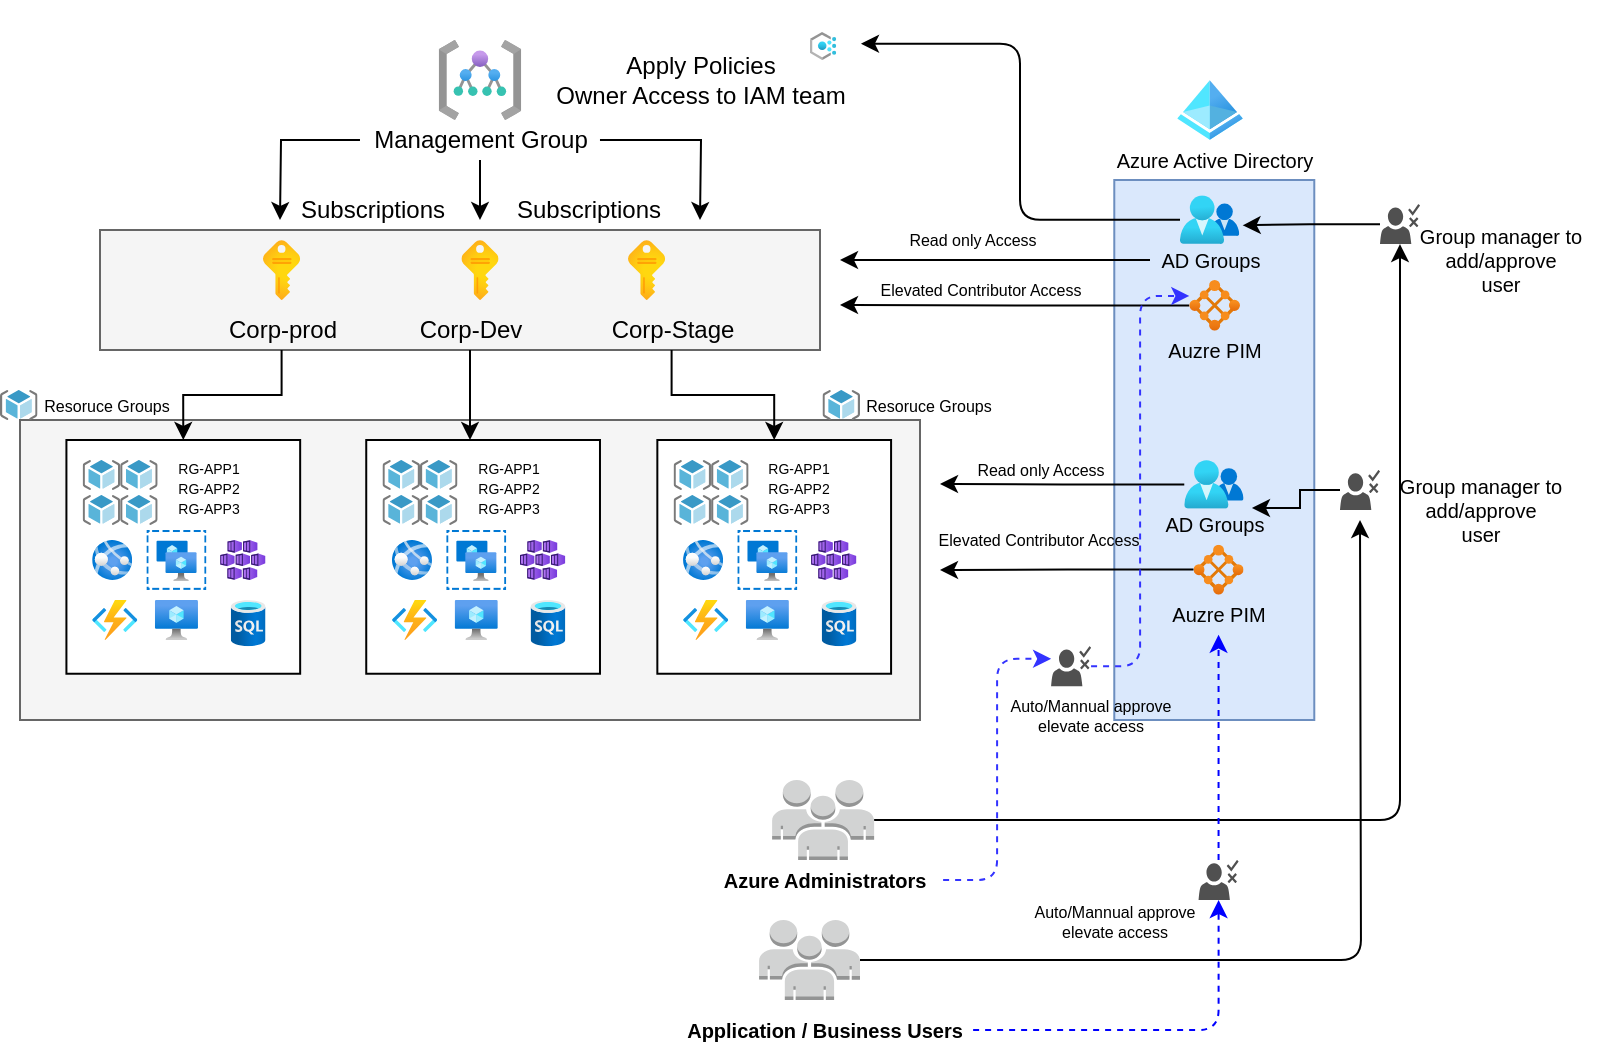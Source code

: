 <mxfile version="14.3.0" type="github"><diagram id="sxMJ_nap7cBqD4o1403F" name="Page-1"><mxGraphModel dx="782" dy="437" grid="1" gridSize="10" guides="1" tooltips="1" connect="1" arrows="1" fold="1" page="1" pageScale="1" pageWidth="1169" pageHeight="827" math="0" shadow="0"><root><mxCell id="0"/><mxCell id="1" parent="0"/><mxCell id="IpSXLrwP37XdnlG8DyKs-26" value="" style="rounded=0;whiteSpace=wrap;html=1;fontSize=8;fillColor=#f5f5f5;strokeColor=#666666;fontColor=#333333;" parent="1" vertex="1"><mxGeometry x="140" y="314" width="450" height="150" as="geometry"/></mxCell><mxCell id="IpSXLrwP37XdnlG8DyKs-18" value="" style="rounded=0;whiteSpace=wrap;html=1;fontSize=10;fillColor=#dae8fc;strokeColor=#6c8ebf;" parent="1" vertex="1"><mxGeometry x="687.14" y="194" width="100" height="270" as="geometry"/></mxCell><mxCell id="25LvW-JFgtDjOyR0rEGd-62" value="" style="whiteSpace=wrap;html=1;aspect=fixed;" parent="1" vertex="1"><mxGeometry x="163.21" y="324" width="116.87" height="116.87" as="geometry"/></mxCell><mxCell id="25LvW-JFgtDjOyR0rEGd-10" value="" style="rounded=0;whiteSpace=wrap;html=1;fillColor=#f5f5f5;strokeColor=#666666;fontColor=#333333;" parent="1" vertex="1"><mxGeometry x="180" y="219" width="360" height="60" as="geometry"/></mxCell><mxCell id="25LvW-JFgtDjOyR0rEGd-2" value="" style="aspect=fixed;html=1;points=[];align=center;image;fontSize=12;image=img/lib/azure2/general/Management_Groups.svg;" parent="1" vertex="1"><mxGeometry x="349.37" y="124" width="41.25" height="40" as="geometry"/></mxCell><mxCell id="25LvW-JFgtDjOyR0rEGd-26" style="edgeStyle=orthogonalEdgeStyle;rounded=0;orthogonalLoop=1;jettySize=auto;html=1;" parent="1" source="25LvW-JFgtDjOyR0rEGd-3" edge="1"><mxGeometry relative="1" as="geometry"><mxPoint x="270" y="214" as="targetPoint"/></mxGeometry></mxCell><mxCell id="25LvW-JFgtDjOyR0rEGd-27" style="edgeStyle=orthogonalEdgeStyle;rounded=0;orthogonalLoop=1;jettySize=auto;html=1;" parent="1" source="25LvW-JFgtDjOyR0rEGd-3" edge="1"><mxGeometry relative="1" as="geometry"><mxPoint x="369.99" y="214" as="targetPoint"/></mxGeometry></mxCell><mxCell id="25LvW-JFgtDjOyR0rEGd-122" style="edgeStyle=orthogonalEdgeStyle;rounded=0;orthogonalLoop=1;jettySize=auto;html=1;fontSize=7;" parent="1" source="25LvW-JFgtDjOyR0rEGd-3" edge="1"><mxGeometry relative="1" as="geometry"><mxPoint x="480" y="214" as="targetPoint"/></mxGeometry></mxCell><mxCell id="25LvW-JFgtDjOyR0rEGd-3" value="Management Group" style="text;html=1;align=center;verticalAlign=middle;resizable=0;points=[];autosize=1;" parent="1" vertex="1"><mxGeometry x="309.99" y="164" width="120" height="20" as="geometry"/></mxCell><mxCell id="25LvW-JFgtDjOyR0rEGd-52" style="edgeStyle=orthogonalEdgeStyle;rounded=0;orthogonalLoop=1;jettySize=auto;html=1;entryX=0.5;entryY=0;entryDx=0;entryDy=0;" parent="1" source="25LvW-JFgtDjOyR0rEGd-6" target="25LvW-JFgtDjOyR0rEGd-62" edge="1"><mxGeometry relative="1" as="geometry"><mxPoint x="130" y="314" as="targetPoint"/></mxGeometry></mxCell><mxCell id="25LvW-JFgtDjOyR0rEGd-6" value="Corp-prod" style="text;html=1;align=center;verticalAlign=middle;resizable=0;points=[];autosize=1;" parent="1" vertex="1"><mxGeometry x="235.78" y="259" width="70" height="20" as="geometry"/></mxCell><mxCell id="25LvW-JFgtDjOyR0rEGd-53" style="edgeStyle=orthogonalEdgeStyle;rounded=0;orthogonalLoop=1;jettySize=auto;html=1;" parent="1" source="25LvW-JFgtDjOyR0rEGd-7" edge="1"><mxGeometry relative="1" as="geometry"><mxPoint x="365" y="324" as="targetPoint"/></mxGeometry></mxCell><mxCell id="25LvW-JFgtDjOyR0rEGd-7" value="Corp-Dev" style="text;html=1;align=center;verticalAlign=middle;resizable=0;points=[];autosize=1;" parent="1" vertex="1"><mxGeometry x="330" y="259" width="70" height="20" as="geometry"/></mxCell><mxCell id="25LvW-JFgtDjOyR0rEGd-54" style="edgeStyle=orthogonalEdgeStyle;rounded=0;orthogonalLoop=1;jettySize=auto;html=1;entryX=0.5;entryY=0;entryDx=0;entryDy=0;" parent="1" source="25LvW-JFgtDjOyR0rEGd-8" target="25LvW-JFgtDjOyR0rEGd-107" edge="1"><mxGeometry relative="1" as="geometry"><mxPoint x="610" y="314" as="targetPoint"/></mxGeometry></mxCell><mxCell id="25LvW-JFgtDjOyR0rEGd-8" value="Corp-Stage" style="text;html=1;align=center;verticalAlign=middle;resizable=0;points=[];autosize=1;" parent="1" vertex="1"><mxGeometry x="425.78" y="259" width="80" height="20" as="geometry"/></mxCell><mxCell id="25LvW-JFgtDjOyR0rEGd-22" value="Apply Policies&lt;br&gt;Owner Access to IAM team" style="text;html=1;align=center;verticalAlign=middle;resizable=0;points=[];autosize=1;" parent="1" vertex="1"><mxGeometry x="400" y="129" width="160" height="30" as="geometry"/></mxCell><mxCell id="25LvW-JFgtDjOyR0rEGd-29" value="" style="aspect=fixed;html=1;points=[];align=center;image;fontSize=12;image=img/lib/azure2/general/Subscriptions.svg;" parent="1" vertex="1"><mxGeometry x="261.49" y="224" width="18.59" height="30" as="geometry"/></mxCell><mxCell id="25LvW-JFgtDjOyR0rEGd-30" value="" style="aspect=fixed;html=1;points=[];align=center;image;fontSize=12;image=img/lib/azure2/general/Subscriptions.svg;" parent="1" vertex="1"><mxGeometry x="360.7" y="224" width="18.59" height="30" as="geometry"/></mxCell><mxCell id="25LvW-JFgtDjOyR0rEGd-31" value="" style="aspect=fixed;html=1;points=[];align=center;image;fontSize=12;image=img/lib/azure2/general/Subscriptions.svg;" parent="1" vertex="1"><mxGeometry x="444" y="224" width="18.59" height="30" as="geometry"/></mxCell><mxCell id="25LvW-JFgtDjOyR0rEGd-32" value="Subscriptions" style="text;html=1;align=center;verticalAlign=middle;resizable=0;points=[];autosize=1;" parent="1" vertex="1"><mxGeometry x="270.7" y="199" width="90" height="20" as="geometry"/></mxCell><mxCell id="25LvW-JFgtDjOyR0rEGd-33" value="" style="aspect=fixed;html=1;points=[];align=center;image;fontSize=12;image=img/lib/mscae/ResourceGroup.svg;" parent="1" vertex="1"><mxGeometry x="171.33" y="334" width="18.75" height="15" as="geometry"/></mxCell><mxCell id="25LvW-JFgtDjOyR0rEGd-34" value="" style="aspect=fixed;html=1;points=[];align=center;image;fontSize=12;image=img/lib/mscae/ResourceGroup.svg;" parent="1" vertex="1"><mxGeometry x="190.08" y="351.5" width="18.75" height="15" as="geometry"/></mxCell><mxCell id="25LvW-JFgtDjOyR0rEGd-35" value="" style="aspect=fixed;html=1;points=[];align=center;image;fontSize=12;image=img/lib/mscae/ResourceGroup.svg;" parent="1" vertex="1"><mxGeometry x="171.33" y="351.5" width="18.75" height="15" as="geometry"/></mxCell><mxCell id="25LvW-JFgtDjOyR0rEGd-36" value="" style="aspect=fixed;html=1;points=[];align=center;image;fontSize=12;image=img/lib/mscae/ResourceGroup.svg;" parent="1" vertex="1"><mxGeometry x="190.08" y="334" width="18.75" height="15" as="geometry"/></mxCell><mxCell id="25LvW-JFgtDjOyR0rEGd-45" value="RG-APP1" style="text;html=1;align=center;verticalAlign=middle;resizable=0;points=[];autosize=1;fontSize=7;" parent="1" vertex="1"><mxGeometry x="208.83" y="334" width="50" height="10" as="geometry"/></mxCell><mxCell id="25LvW-JFgtDjOyR0rEGd-66" value="RG-APP2" style="text;html=1;align=center;verticalAlign=middle;resizable=0;points=[];autosize=1;fontSize=7;" parent="1" vertex="1"><mxGeometry x="208.83" y="344" width="50" height="10" as="geometry"/></mxCell><mxCell id="25LvW-JFgtDjOyR0rEGd-67" value="RG-APP3" style="text;html=1;align=center;verticalAlign=middle;resizable=0;points=[];autosize=1;fontSize=7;" parent="1" vertex="1"><mxGeometry x="208.83" y="354" width="50" height="10" as="geometry"/></mxCell><mxCell id="25LvW-JFgtDjOyR0rEGd-83" value="" style="aspect=fixed;html=1;points=[];align=center;image;fontSize=12;image=img/lib/azure2/compute/App_Services.svg;" parent="1" vertex="1"><mxGeometry x="176.08" y="374" width="20" height="20" as="geometry"/></mxCell><mxCell id="25LvW-JFgtDjOyR0rEGd-86" value="" style="aspect=fixed;html=1;points=[];align=center;image;fontSize=12;image=img/lib/azure2/compute/Availability_Sets.svg;" parent="1" vertex="1"><mxGeometry x="203.21" y="369" width="30" height="30" as="geometry"/></mxCell><mxCell id="25LvW-JFgtDjOyR0rEGd-87" value="" style="aspect=fixed;html=1;points=[];align=center;image;fontSize=12;image=img/lib/azure2/compute/Container_Services_Deprecated.svg;" parent="1" vertex="1"><mxGeometry x="240.08" y="374" width="22.67" height="20" as="geometry"/></mxCell><mxCell id="25LvW-JFgtDjOyR0rEGd-89" value="" style="aspect=fixed;html=1;points=[];align=center;image;fontSize=12;image=img/lib/azure2/compute/Function_Apps.svg;" parent="1" vertex="1"><mxGeometry x="176.08" y="404" width="22.67" height="20" as="geometry"/></mxCell><mxCell id="25LvW-JFgtDjOyR0rEGd-90" value="" style="aspect=fixed;html=1;points=[];align=center;image;fontSize=12;image=img/lib/azure2/compute/Virtual_Machine.svg;" parent="1" vertex="1"><mxGeometry x="207.43" y="404" width="21.56" height="20" as="geometry"/></mxCell><mxCell id="25LvW-JFgtDjOyR0rEGd-91" value="" style="aspect=fixed;html=1;points=[];align=center;image;fontSize=12;image=img/lib/azure2/databases/SQL_Database.svg;" parent="1" vertex="1"><mxGeometry x="245.4" y="404" width="17.35" height="23.13" as="geometry"/></mxCell><mxCell id="25LvW-JFgtDjOyR0rEGd-92" value="" style="whiteSpace=wrap;html=1;aspect=fixed;" parent="1" vertex="1"><mxGeometry x="313.12" y="324" width="116.87" height="116.87" as="geometry"/></mxCell><mxCell id="25LvW-JFgtDjOyR0rEGd-93" value="" style="aspect=fixed;html=1;points=[];align=center;image;fontSize=12;image=img/lib/mscae/ResourceGroup.svg;" parent="1" vertex="1"><mxGeometry x="321.24" y="334" width="18.75" height="15" as="geometry"/></mxCell><mxCell id="25LvW-JFgtDjOyR0rEGd-94" value="" style="aspect=fixed;html=1;points=[];align=center;image;fontSize=12;image=img/lib/mscae/ResourceGroup.svg;" parent="1" vertex="1"><mxGeometry x="339.99" y="351.5" width="18.75" height="15" as="geometry"/></mxCell><mxCell id="25LvW-JFgtDjOyR0rEGd-95" value="" style="aspect=fixed;html=1;points=[];align=center;image;fontSize=12;image=img/lib/mscae/ResourceGroup.svg;" parent="1" vertex="1"><mxGeometry x="321.24" y="351.5" width="18.75" height="15" as="geometry"/></mxCell><mxCell id="25LvW-JFgtDjOyR0rEGd-96" value="" style="aspect=fixed;html=1;points=[];align=center;image;fontSize=12;image=img/lib/mscae/ResourceGroup.svg;" parent="1" vertex="1"><mxGeometry x="339.99" y="334" width="18.75" height="15" as="geometry"/></mxCell><mxCell id="25LvW-JFgtDjOyR0rEGd-97" value="RG-APP1" style="text;html=1;align=center;verticalAlign=middle;resizable=0;points=[];autosize=1;fontSize=7;" parent="1" vertex="1"><mxGeometry x="358.74" y="334" width="50" height="10" as="geometry"/></mxCell><mxCell id="25LvW-JFgtDjOyR0rEGd-98" value="RG-APP2" style="text;html=1;align=center;verticalAlign=middle;resizable=0;points=[];autosize=1;fontSize=7;" parent="1" vertex="1"><mxGeometry x="358.74" y="344" width="50" height="10" as="geometry"/></mxCell><mxCell id="25LvW-JFgtDjOyR0rEGd-99" value="RG-APP3" style="text;html=1;align=center;verticalAlign=middle;resizable=0;points=[];autosize=1;fontSize=7;" parent="1" vertex="1"><mxGeometry x="358.74" y="354" width="50" height="10" as="geometry"/></mxCell><mxCell id="25LvW-JFgtDjOyR0rEGd-100" value="" style="aspect=fixed;html=1;points=[];align=center;image;fontSize=12;image=img/lib/azure2/compute/App_Services.svg;" parent="1" vertex="1"><mxGeometry x="325.99" y="374" width="20" height="20" as="geometry"/></mxCell><mxCell id="25LvW-JFgtDjOyR0rEGd-101" value="" style="aspect=fixed;html=1;points=[];align=center;image;fontSize=12;image=img/lib/azure2/compute/Availability_Sets.svg;" parent="1" vertex="1"><mxGeometry x="353.12" y="369" width="30" height="30" as="geometry"/></mxCell><mxCell id="25LvW-JFgtDjOyR0rEGd-102" value="" style="aspect=fixed;html=1;points=[];align=center;image;fontSize=12;image=img/lib/azure2/compute/Container_Services_Deprecated.svg;" parent="1" vertex="1"><mxGeometry x="389.99" y="374" width="22.67" height="20" as="geometry"/></mxCell><mxCell id="25LvW-JFgtDjOyR0rEGd-103" value="" style="aspect=fixed;html=1;points=[];align=center;image;fontSize=12;image=img/lib/azure2/compute/Function_Apps.svg;" parent="1" vertex="1"><mxGeometry x="325.99" y="404" width="22.67" height="20" as="geometry"/></mxCell><mxCell id="25LvW-JFgtDjOyR0rEGd-104" value="" style="aspect=fixed;html=1;points=[];align=center;image;fontSize=12;image=img/lib/azure2/compute/Virtual_Machine.svg;" parent="1" vertex="1"><mxGeometry x="357.34" y="404" width="21.56" height="20" as="geometry"/></mxCell><mxCell id="25LvW-JFgtDjOyR0rEGd-105" value="" style="aspect=fixed;html=1;points=[];align=center;image;fontSize=12;image=img/lib/azure2/databases/SQL_Database.svg;" parent="1" vertex="1"><mxGeometry x="395.31" y="404" width="17.35" height="23.13" as="geometry"/></mxCell><mxCell id="25LvW-JFgtDjOyR0rEGd-107" value="" style="whiteSpace=wrap;html=1;aspect=fixed;" parent="1" vertex="1"><mxGeometry x="458.67" y="324" width="116.87" height="116.87" as="geometry"/></mxCell><mxCell id="25LvW-JFgtDjOyR0rEGd-108" value="" style="aspect=fixed;html=1;points=[];align=center;image;fontSize=12;image=img/lib/mscae/ResourceGroup.svg;" parent="1" vertex="1"><mxGeometry x="466.79" y="334" width="18.75" height="15" as="geometry"/></mxCell><mxCell id="25LvW-JFgtDjOyR0rEGd-109" value="" style="aspect=fixed;html=1;points=[];align=center;image;fontSize=12;image=img/lib/mscae/ResourceGroup.svg;" parent="1" vertex="1"><mxGeometry x="485.54" y="351.5" width="18.75" height="15" as="geometry"/></mxCell><mxCell id="25LvW-JFgtDjOyR0rEGd-110" value="" style="aspect=fixed;html=1;points=[];align=center;image;fontSize=12;image=img/lib/mscae/ResourceGroup.svg;" parent="1" vertex="1"><mxGeometry x="466.79" y="351.5" width="18.75" height="15" as="geometry"/></mxCell><mxCell id="25LvW-JFgtDjOyR0rEGd-111" value="" style="aspect=fixed;html=1;points=[];align=center;image;fontSize=12;image=img/lib/mscae/ResourceGroup.svg;" parent="1" vertex="1"><mxGeometry x="485.54" y="334" width="18.75" height="15" as="geometry"/></mxCell><mxCell id="25LvW-JFgtDjOyR0rEGd-112" value="RG-APP1" style="text;html=1;align=center;verticalAlign=middle;resizable=0;points=[];autosize=1;fontSize=7;" parent="1" vertex="1"><mxGeometry x="504.29" y="334" width="50" height="10" as="geometry"/></mxCell><mxCell id="25LvW-JFgtDjOyR0rEGd-113" value="RG-APP2" style="text;html=1;align=center;verticalAlign=middle;resizable=0;points=[];autosize=1;fontSize=7;" parent="1" vertex="1"><mxGeometry x="504.29" y="344" width="50" height="10" as="geometry"/></mxCell><mxCell id="25LvW-JFgtDjOyR0rEGd-114" value="RG-APP3" style="text;html=1;align=center;verticalAlign=middle;resizable=0;points=[];autosize=1;fontSize=7;" parent="1" vertex="1"><mxGeometry x="504.29" y="354" width="50" height="10" as="geometry"/></mxCell><mxCell id="25LvW-JFgtDjOyR0rEGd-115" value="" style="aspect=fixed;html=1;points=[];align=center;image;fontSize=12;image=img/lib/azure2/compute/App_Services.svg;" parent="1" vertex="1"><mxGeometry x="471.54" y="374" width="20" height="20" as="geometry"/></mxCell><mxCell id="25LvW-JFgtDjOyR0rEGd-116" value="" style="aspect=fixed;html=1;points=[];align=center;image;fontSize=12;image=img/lib/azure2/compute/Availability_Sets.svg;" parent="1" vertex="1"><mxGeometry x="498.67" y="369" width="30" height="30" as="geometry"/></mxCell><mxCell id="25LvW-JFgtDjOyR0rEGd-117" value="" style="aspect=fixed;html=1;points=[];align=center;image;fontSize=12;image=img/lib/azure2/compute/Container_Services_Deprecated.svg;" parent="1" vertex="1"><mxGeometry x="535.54" y="374" width="22.67" height="20" as="geometry"/></mxCell><mxCell id="25LvW-JFgtDjOyR0rEGd-118" value="" style="aspect=fixed;html=1;points=[];align=center;image;fontSize=12;image=img/lib/azure2/compute/Function_Apps.svg;" parent="1" vertex="1"><mxGeometry x="471.54" y="404" width="22.67" height="20" as="geometry"/></mxCell><mxCell id="25LvW-JFgtDjOyR0rEGd-119" value="" style="aspect=fixed;html=1;points=[];align=center;image;fontSize=12;image=img/lib/azure2/compute/Virtual_Machine.svg;" parent="1" vertex="1"><mxGeometry x="502.89" y="404" width="21.56" height="20" as="geometry"/></mxCell><mxCell id="25LvW-JFgtDjOyR0rEGd-120" value="" style="aspect=fixed;html=1;points=[];align=center;image;fontSize=12;image=img/lib/azure2/databases/SQL_Database.svg;" parent="1" vertex="1"><mxGeometry x="540.86" y="404" width="17.35" height="23.13" as="geometry"/></mxCell><mxCell id="25LvW-JFgtDjOyR0rEGd-121" value="Subscriptions" style="text;html=1;align=center;verticalAlign=middle;resizable=0;points=[];autosize=1;" parent="1" vertex="1"><mxGeometry x="378.9" y="199" width="90" height="20" as="geometry"/></mxCell><mxCell id="25LvW-JFgtDjOyR0rEGd-123" value="" style="aspect=fixed;html=1;points=[];align=center;image;fontSize=12;image=img/lib/azure2/management_governance/Policy.svg;" parent="1" vertex="1"><mxGeometry x="534.99" y="120" width="13.13" height="14" as="geometry"/></mxCell><mxCell id="IpSXLrwP37XdnlG8DyKs-1" value="" style="aspect=fixed;html=1;points=[];align=center;image;fontSize=12;image=img/lib/azure2/identity/Azure_Active_Directory.svg;" parent="1" vertex="1"><mxGeometry x="718.6" y="144" width="32.81" height="30" as="geometry"/></mxCell><mxCell id="IpSXLrwP37XdnlG8DyKs-3" value="Azure Active Directory" style="text;html=1;align=center;verticalAlign=middle;resizable=0;points=[];autosize=1;fontSize=10;" parent="1" vertex="1"><mxGeometry x="682.14" y="174" width="110" height="20" as="geometry"/></mxCell><mxCell id="IpSXLrwP37XdnlG8DyKs-87" style="edgeStyle=orthogonalEdgeStyle;rounded=1;orthogonalLoop=1;jettySize=auto;html=1;entryX=1.003;entryY=-0.104;entryDx=0;entryDy=0;entryPerimeter=0;fontSize=6;" parent="1" source="IpSXLrwP37XdnlG8DyKs-6" target="25LvW-JFgtDjOyR0rEGd-22" edge="1"><mxGeometry relative="1" as="geometry"/></mxCell><mxCell id="IpSXLrwP37XdnlG8DyKs-6" value="" style="aspect=fixed;html=1;points=[];align=center;image;fontSize=12;image=img/lib/azure2/identity/Groups.svg;" parent="1" vertex="1"><mxGeometry x="720" y="201.66" width="29.64" height="24.4" as="geometry"/></mxCell><mxCell id="IpSXLrwP37XdnlG8DyKs-20" style="edgeStyle=orthogonalEdgeStyle;rounded=0;orthogonalLoop=1;jettySize=auto;html=1;fontSize=10;" parent="1" source="IpSXLrwP37XdnlG8DyKs-9" edge="1"><mxGeometry relative="1" as="geometry"><mxPoint x="550" y="256.5" as="targetPoint"/></mxGeometry></mxCell><mxCell id="IpSXLrwP37XdnlG8DyKs-9" value="" style="aspect=fixed;html=1;points=[];align=center;image;fontSize=12;image=img/lib/azure2/compute/Mesh_Applications.svg;" parent="1" vertex="1"><mxGeometry x="724.64" y="244" width="25.36" height="25.36" as="geometry"/></mxCell><mxCell id="IpSXLrwP37XdnlG8DyKs-11" value="Auzre PIM" style="text;html=1;align=center;verticalAlign=middle;resizable=0;points=[];autosize=1;fontSize=10;" parent="1" vertex="1"><mxGeometry x="707.14" y="269" width="60" height="20" as="geometry"/></mxCell><mxCell id="IpSXLrwP37XdnlG8DyKs-19" style="edgeStyle=orthogonalEdgeStyle;rounded=0;orthogonalLoop=1;jettySize=auto;html=1;fontSize=10;" parent="1" source="IpSXLrwP37XdnlG8DyKs-13" edge="1"><mxGeometry relative="1" as="geometry"><mxPoint x="550" y="234" as="targetPoint"/></mxGeometry></mxCell><mxCell id="IpSXLrwP37XdnlG8DyKs-13" value="AD Groups" style="text;html=1;align=center;verticalAlign=middle;resizable=0;points=[];autosize=1;fontSize=10;" parent="1" vertex="1"><mxGeometry x="705" y="224" width="60" height="20" as="geometry"/></mxCell><mxCell id="IpSXLrwP37XdnlG8DyKs-23" style="edgeStyle=orthogonalEdgeStyle;rounded=0;orthogonalLoop=1;jettySize=auto;html=1;fontSize=8;" parent="1" source="IpSXLrwP37XdnlG8DyKs-14" edge="1"><mxGeometry relative="1" as="geometry"><mxPoint x="600" y="346" as="targetPoint"/></mxGeometry></mxCell><mxCell id="IpSXLrwP37XdnlG8DyKs-14" value="" style="aspect=fixed;html=1;points=[];align=center;image;fontSize=12;image=img/lib/azure2/identity/Groups.svg;" parent="1" vertex="1"><mxGeometry x="722.14" y="334" width="29.64" height="24.4" as="geometry"/></mxCell><mxCell id="IpSXLrwP37XdnlG8DyKs-24" style="edgeStyle=orthogonalEdgeStyle;rounded=0;orthogonalLoop=1;jettySize=auto;html=1;fontSize=8;" parent="1" source="IpSXLrwP37XdnlG8DyKs-15" edge="1"><mxGeometry relative="1" as="geometry"><mxPoint x="600" y="389" as="targetPoint"/></mxGeometry></mxCell><mxCell id="IpSXLrwP37XdnlG8DyKs-15" value="" style="aspect=fixed;html=1;points=[];align=center;image;fontSize=12;image=img/lib/azure2/compute/Mesh_Applications.svg;" parent="1" vertex="1"><mxGeometry x="726.78" y="376.34" width="25" height="25" as="geometry"/></mxCell><mxCell id="IpSXLrwP37XdnlG8DyKs-16" value="Auzre PIM" style="text;html=1;align=center;verticalAlign=middle;resizable=0;points=[];autosize=1;fontSize=10;" parent="1" vertex="1"><mxGeometry x="709.28" y="401.34" width="60" height="20" as="geometry"/></mxCell><mxCell id="IpSXLrwP37XdnlG8DyKs-17" value="AD Groups" style="text;html=1;align=center;verticalAlign=middle;resizable=0;points=[];autosize=1;fontSize=10;" parent="1" vertex="1"><mxGeometry x="707.14" y="356.34" width="60" height="20" as="geometry"/></mxCell><mxCell id="IpSXLrwP37XdnlG8DyKs-21" value="Read only Access" style="text;html=1;align=center;verticalAlign=middle;resizable=0;points=[];autosize=1;fontSize=8;" parent="1" vertex="1"><mxGeometry x="575.54" y="214" width="80" height="20" as="geometry"/></mxCell><mxCell id="IpSXLrwP37XdnlG8DyKs-22" value="Elevated Contributor Access" style="text;html=1;align=center;verticalAlign=middle;resizable=0;points=[];autosize=1;fontSize=8;" parent="1" vertex="1"><mxGeometry x="560" y="239" width="120" height="20" as="geometry"/></mxCell><mxCell id="IpSXLrwP37XdnlG8DyKs-27" value="" style="aspect=fixed;html=1;points=[];align=center;image;fontSize=12;image=img/lib/mscae/ResourceGroup.svg;" parent="1" vertex="1"><mxGeometry x="541.25" y="299" width="18.75" height="15" as="geometry"/></mxCell><mxCell id="IpSXLrwP37XdnlG8DyKs-28" value="Resoruce Groups" style="text;html=1;align=center;verticalAlign=middle;resizable=0;points=[];autosize=1;fontSize=8;" parent="1" vertex="1"><mxGeometry x="554.29" y="296.5" width="80" height="20" as="geometry"/></mxCell><mxCell id="IpSXLrwP37XdnlG8DyKs-29" value="" style="aspect=fixed;html=1;points=[];align=center;image;fontSize=12;image=img/lib/mscae/ResourceGroup.svg;" parent="1" vertex="1"><mxGeometry x="130" y="299" width="18.75" height="15" as="geometry"/></mxCell><mxCell id="IpSXLrwP37XdnlG8DyKs-30" value="Resoruce Groups" style="text;html=1;align=center;verticalAlign=middle;resizable=0;points=[];autosize=1;fontSize=8;" parent="1" vertex="1"><mxGeometry x="143.04" y="296.5" width="80" height="20" as="geometry"/></mxCell><mxCell id="IpSXLrwP37XdnlG8DyKs-31" value="Read only Access" style="text;html=1;align=center;verticalAlign=middle;resizable=0;points=[];autosize=1;fontSize=8;" parent="1" vertex="1"><mxGeometry x="610" y="329" width="80" height="20" as="geometry"/></mxCell><mxCell id="IpSXLrwP37XdnlG8DyKs-32" value="Elevated Contributor Access" style="text;html=1;align=center;verticalAlign=middle;resizable=0;points=[];autosize=1;fontSize=8;" parent="1" vertex="1"><mxGeometry x="589.28" y="364" width="120" height="20" as="geometry"/></mxCell><mxCell id="IpSXLrwP37XdnlG8DyKs-49" style="edgeStyle=orthogonalEdgeStyle;rounded=1;orthogonalLoop=1;jettySize=auto;html=1;fontSize=10;" parent="1" source="IpSXLrwP37XdnlG8DyKs-36" target="IpSXLrwP37XdnlG8DyKs-40" edge="1"><mxGeometry relative="1" as="geometry"/></mxCell><mxCell id="IpSXLrwP37XdnlG8DyKs-36" value="" style="outlineConnect=0;dashed=0;verticalLabelPosition=bottom;verticalAlign=top;align=center;html=1;shape=mxgraph.aws3.users;fillColor=#D2D3D3;gradientColor=none;fontSize=8;" parent="1" vertex="1"><mxGeometry x="516.06" y="494" width="51" height="40" as="geometry"/></mxCell><mxCell id="IpSXLrwP37XdnlG8DyKs-47" style="edgeStyle=orthogonalEdgeStyle;rounded=1;orthogonalLoop=1;jettySize=auto;html=1;fontSize=10;" parent="1" source="IpSXLrwP37XdnlG8DyKs-37" edge="1"><mxGeometry relative="1" as="geometry"><mxPoint x="810" y="364" as="targetPoint"/></mxGeometry></mxCell><mxCell id="IpSXLrwP37XdnlG8DyKs-37" value="" style="outlineConnect=0;dashed=0;verticalLabelPosition=bottom;verticalAlign=top;align=center;html=1;shape=mxgraph.aws3.users;fillColor=#D2D3D3;gradientColor=none;fontSize=8;" parent="1" vertex="1"><mxGeometry x="509.54" y="564" width="50.46" height="40" as="geometry"/></mxCell><mxCell id="IpSXLrwP37XdnlG8DyKs-41" style="edgeStyle=orthogonalEdgeStyle;rounded=0;orthogonalLoop=1;jettySize=auto;html=1;entryX=1.057;entryY=0.615;entryDx=0;entryDy=0;entryPerimeter=0;fontSize=8;" parent="1" source="IpSXLrwP37XdnlG8DyKs-40" target="IpSXLrwP37XdnlG8DyKs-6" edge="1"><mxGeometry relative="1" as="geometry"/></mxCell><mxCell id="IpSXLrwP37XdnlG8DyKs-40" value="" style="pointerEvents=1;shadow=0;dashed=0;html=1;strokeColor=none;fillColor=#505050;labelPosition=center;verticalLabelPosition=bottom;verticalAlign=top;outlineConnect=0;align=center;shape=mxgraph.office.users.approver;fontSize=8;" parent="1" vertex="1"><mxGeometry x="820" y="206.06" width="20" height="20" as="geometry"/></mxCell><mxCell id="IpSXLrwP37XdnlG8DyKs-50" style="edgeStyle=orthogonalEdgeStyle;rounded=1;orthogonalLoop=1;jettySize=auto;html=1;entryX=0.001;entryY=0.315;entryDx=0;entryDy=0;fontSize=10;entryPerimeter=0;dashed=1;strokeColor=#3333FF;" parent="1" source="IpSXLrwP37XdnlG8DyKs-61" target="IpSXLrwP37XdnlG8DyKs-9" edge="1"><mxGeometry relative="1" as="geometry"/></mxCell><mxCell id="IpSXLrwP37XdnlG8DyKs-42" value="Azure Administrators" style="text;html=1;align=center;verticalAlign=middle;resizable=0;points=[];autosize=1;fontSize=10;fontStyle=1" parent="1" vertex="1"><mxGeometry x="481.56" y="534" width="120" height="20" as="geometry"/></mxCell><mxCell id="IpSXLrwP37XdnlG8DyKs-51" style="edgeStyle=orthogonalEdgeStyle;orthogonalLoop=1;jettySize=auto;html=1;fontSize=10;rounded=1;dashed=1;strokeColor=#0000FF;" parent="1" source="IpSXLrwP37XdnlG8DyKs-56" target="IpSXLrwP37XdnlG8DyKs-16" edge="1"><mxGeometry relative="1" as="geometry"/></mxCell><mxCell id="IpSXLrwP37XdnlG8DyKs-45" value="Application / Business Users" style="text;html=1;align=center;verticalAlign=middle;resizable=0;points=[];autosize=1;fontSize=10;fontStyle=1" parent="1" vertex="1"><mxGeometry x="466.56" y="609" width="150" height="20" as="geometry"/></mxCell><mxCell id="IpSXLrwP37XdnlG8DyKs-48" style="edgeStyle=orthogonalEdgeStyle;rounded=0;orthogonalLoop=1;jettySize=auto;html=1;entryX=0.814;entryY=0.083;entryDx=0;entryDy=0;entryPerimeter=0;fontSize=10;" parent="1" source="IpSXLrwP37XdnlG8DyKs-46" target="IpSXLrwP37XdnlG8DyKs-17" edge="1"><mxGeometry relative="1" as="geometry"/></mxCell><mxCell id="IpSXLrwP37XdnlG8DyKs-46" value="" style="pointerEvents=1;shadow=0;dashed=0;html=1;strokeColor=none;fillColor=#505050;labelPosition=center;verticalLabelPosition=bottom;verticalAlign=top;outlineConnect=0;align=center;shape=mxgraph.office.users.approver;fontSize=8;" parent="1" vertex="1"><mxGeometry x="800" y="339" width="20" height="20" as="geometry"/></mxCell><mxCell id="IpSXLrwP37XdnlG8DyKs-56" value="" style="pointerEvents=1;shadow=0;dashed=0;html=1;strokeColor=none;fillColor=#505050;labelPosition=center;verticalLabelPosition=bottom;verticalAlign=top;outlineConnect=0;align=center;shape=mxgraph.office.users.approver;fontSize=8;" parent="1" vertex="1"><mxGeometry x="729.28" y="534" width="20" height="20" as="geometry"/></mxCell><mxCell id="IpSXLrwP37XdnlG8DyKs-57" style="edgeStyle=orthogonalEdgeStyle;orthogonalLoop=1;jettySize=auto;html=1;fontSize=10;rounded=1;dashed=1;strokeColor=#0000FF;" parent="1" source="IpSXLrwP37XdnlG8DyKs-45" target="IpSXLrwP37XdnlG8DyKs-56" edge="1"><mxGeometry relative="1" as="geometry"><mxPoint x="616.56" y="619" as="sourcePoint"/><mxPoint x="739.267" y="421.34" as="targetPoint"/></mxGeometry></mxCell><mxCell id="IpSXLrwP37XdnlG8DyKs-58" value="Group manager to&lt;br&gt;add/approve&lt;br&gt;user" style="text;html=1;align=center;verticalAlign=middle;resizable=0;points=[];autosize=1;fontSize=10;" parent="1" vertex="1"><mxGeometry x="830" y="214" width="100" height="40" as="geometry"/></mxCell><mxCell id="IpSXLrwP37XdnlG8DyKs-59" value="Group manager to&lt;br&gt;add/approve&lt;br&gt;user" style="text;html=1;align=center;verticalAlign=middle;resizable=0;points=[];autosize=1;fontSize=10;" parent="1" vertex="1"><mxGeometry x="820" y="339" width="100" height="40" as="geometry"/></mxCell><mxCell id="IpSXLrwP37XdnlG8DyKs-60" value="Auto/Mannual approve&lt;br style=&quot;font-size: 8px;&quot;&gt;elevate access" style="text;html=1;align=center;verticalAlign=middle;resizable=0;points=[];autosize=1;fontSize=8;" parent="1" vertex="1"><mxGeometry x="636.56" y="550" width="100" height="30" as="geometry"/></mxCell><mxCell id="IpSXLrwP37XdnlG8DyKs-61" value="" style="pointerEvents=1;shadow=0;dashed=0;html=1;strokeColor=none;fillColor=#505050;labelPosition=center;verticalLabelPosition=bottom;verticalAlign=top;outlineConnect=0;align=center;shape=mxgraph.office.users.approver;fontSize=8;" parent="1" vertex="1"><mxGeometry x="655.54" y="427.13" width="20" height="20" as="geometry"/></mxCell><mxCell id="IpSXLrwP37XdnlG8DyKs-63" style="edgeStyle=orthogonalEdgeStyle;rounded=1;orthogonalLoop=1;jettySize=auto;html=1;entryX=0.001;entryY=0.315;entryDx=0;entryDy=0;fontSize=10;entryPerimeter=0;dashed=1;strokeColor=#3333FF;" parent="1" source="IpSXLrwP37XdnlG8DyKs-42" target="IpSXLrwP37XdnlG8DyKs-61" edge="1"><mxGeometry relative="1" as="geometry"><mxPoint x="601.56" y="544.067" as="sourcePoint"/><mxPoint x="724.665" y="251.988" as="targetPoint"/></mxGeometry></mxCell><mxCell id="IpSXLrwP37XdnlG8DyKs-64" value="Auto/Mannual approve&lt;br style=&quot;font-size: 8px;&quot;&gt;elevate access" style="text;html=1;align=center;verticalAlign=middle;resizable=0;points=[];autosize=1;fontSize=8;" parent="1" vertex="1"><mxGeometry x="624.56" y="447.13" width="100" height="30" as="geometry"/></mxCell><mxCell id="IpSXLrwP37XdnlG8DyKs-70" value="" style="shape=image;html=1;verticalAlign=top;verticalLabelPosition=bottom;labelBackgroundColor=#ffffff;imageAspect=0;aspect=fixed;image=https://cdn3.iconfinder.com/data/icons/letters-and-numbers-1/32/number_2_green-128.png;fontSize=8;" parent="1" vertex="1"><mxGeometry x="235.78" y="194" width="14" height="14" as="geometry"/></mxCell><mxCell id="IpSXLrwP37XdnlG8DyKs-75" value="" style="shape=image;html=1;verticalAlign=top;verticalLabelPosition=bottom;labelBackgroundColor=#ffffff;imageAspect=0;aspect=fixed;image=https://cdn3.iconfinder.com/data/icons/letters-and-numbers-1/32/number_3_blue-128.png;fontSize=8;" parent="1" vertex="1"><mxGeometry x="758" y="146" width="14" height="14" as="geometry"/></mxCell><mxCell id="IpSXLrwP37XdnlG8DyKs-76" value="" style="shape=image;html=1;verticalAlign=top;verticalLabelPosition=bottom;labelBackgroundColor=#ffffff;imageAspect=0;aspect=fixed;image=https://cdn3.iconfinder.com/data/icons/letters-and-numbers-1/32/number_4_green-128.png;fontSize=6;" parent="1" vertex="1"><mxGeometry x="840" y="192" width="14" height="14" as="geometry"/></mxCell><mxCell id="IpSXLrwP37XdnlG8DyKs-77" value="" style="shape=image;html=1;verticalAlign=top;verticalLabelPosition=bottom;labelBackgroundColor=#ffffff;imageAspect=0;aspect=fixed;image=https://cdn3.iconfinder.com/data/icons/letters-and-numbers-1/32/number_5_green-128.png;fontSize=6;" parent="1" vertex="1"><mxGeometry x="466.79" y="504.5" width="14" height="14" as="geometry"/></mxCell><mxCell id="IpSXLrwP37XdnlG8DyKs-78" value="" style="shape=image;html=1;verticalAlign=top;verticalLabelPosition=bottom;labelBackgroundColor=#ffffff;imageAspect=0;aspect=fixed;image=https://cdn3.iconfinder.com/data/icons/letters-and-numbers-1/32/number_6_blue-128.png;fontSize=6;" parent="1" vertex="1"><mxGeometry x="465.56" y="576" width="14" height="14" as="geometry"/></mxCell><mxCell id="IpSXLrwP37XdnlG8DyKs-81" value="" style="shape=image;html=1;verticalAlign=top;verticalLabelPosition=bottom;labelBackgroundColor=#ffffff;imageAspect=0;aspect=fixed;image=https://cdn3.iconfinder.com/data/icons/letters-and-numbers-1/32/number_1_green-128.png;fontSize=6;" parent="1" vertex="1"><mxGeometry x="446.59" y="104" width="14" height="14" as="geometry"/></mxCell></root></mxGraphModel></diagram></mxfile>